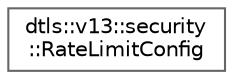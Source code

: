 digraph "Graphical Class Hierarchy"
{
 // LATEX_PDF_SIZE
  bgcolor="transparent";
  edge [fontname=Helvetica,fontsize=10,labelfontname=Helvetica,labelfontsize=10];
  node [fontname=Helvetica,fontsize=10,shape=box,height=0.2,width=0.4];
  rankdir="LR";
  Node0 [id="Node000000",label="dtls::v13::security\l::RateLimitConfig",height=0.2,width=0.4,color="grey40", fillcolor="white", style="filled",URL="$structdtls_1_1v13_1_1security_1_1RateLimitConfig.html",tooltip="Rate limiting configuration."];
}

